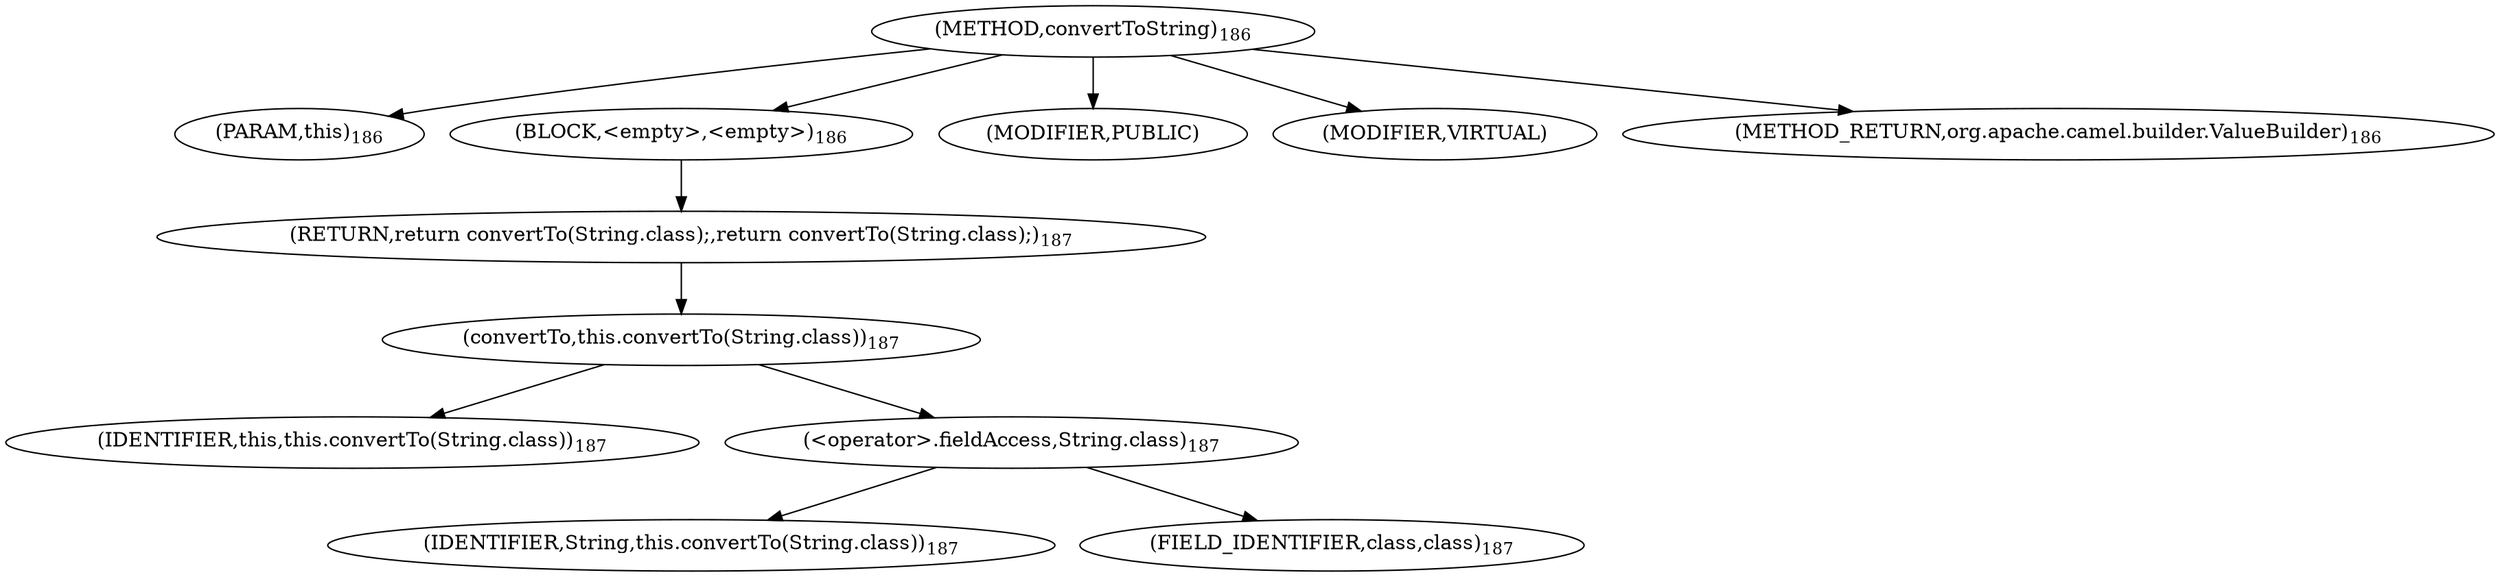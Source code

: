 digraph "convertToString" {  
"462" [label = <(METHOD,convertToString)<SUB>186</SUB>> ]
"39" [label = <(PARAM,this)<SUB>186</SUB>> ]
"463" [label = <(BLOCK,&lt;empty&gt;,&lt;empty&gt;)<SUB>186</SUB>> ]
"464" [label = <(RETURN,return convertTo(String.class);,return convertTo(String.class);)<SUB>187</SUB>> ]
"465" [label = <(convertTo,this.convertTo(String.class))<SUB>187</SUB>> ]
"38" [label = <(IDENTIFIER,this,this.convertTo(String.class))<SUB>187</SUB>> ]
"466" [label = <(&lt;operator&gt;.fieldAccess,String.class)<SUB>187</SUB>> ]
"467" [label = <(IDENTIFIER,String,this.convertTo(String.class))<SUB>187</SUB>> ]
"468" [label = <(FIELD_IDENTIFIER,class,class)<SUB>187</SUB>> ]
"469" [label = <(MODIFIER,PUBLIC)> ]
"470" [label = <(MODIFIER,VIRTUAL)> ]
"471" [label = <(METHOD_RETURN,org.apache.camel.builder.ValueBuilder)<SUB>186</SUB>> ]
  "462" -> "39" 
  "462" -> "463" 
  "462" -> "469" 
  "462" -> "470" 
  "462" -> "471" 
  "463" -> "464" 
  "464" -> "465" 
  "465" -> "38" 
  "465" -> "466" 
  "466" -> "467" 
  "466" -> "468" 
}
